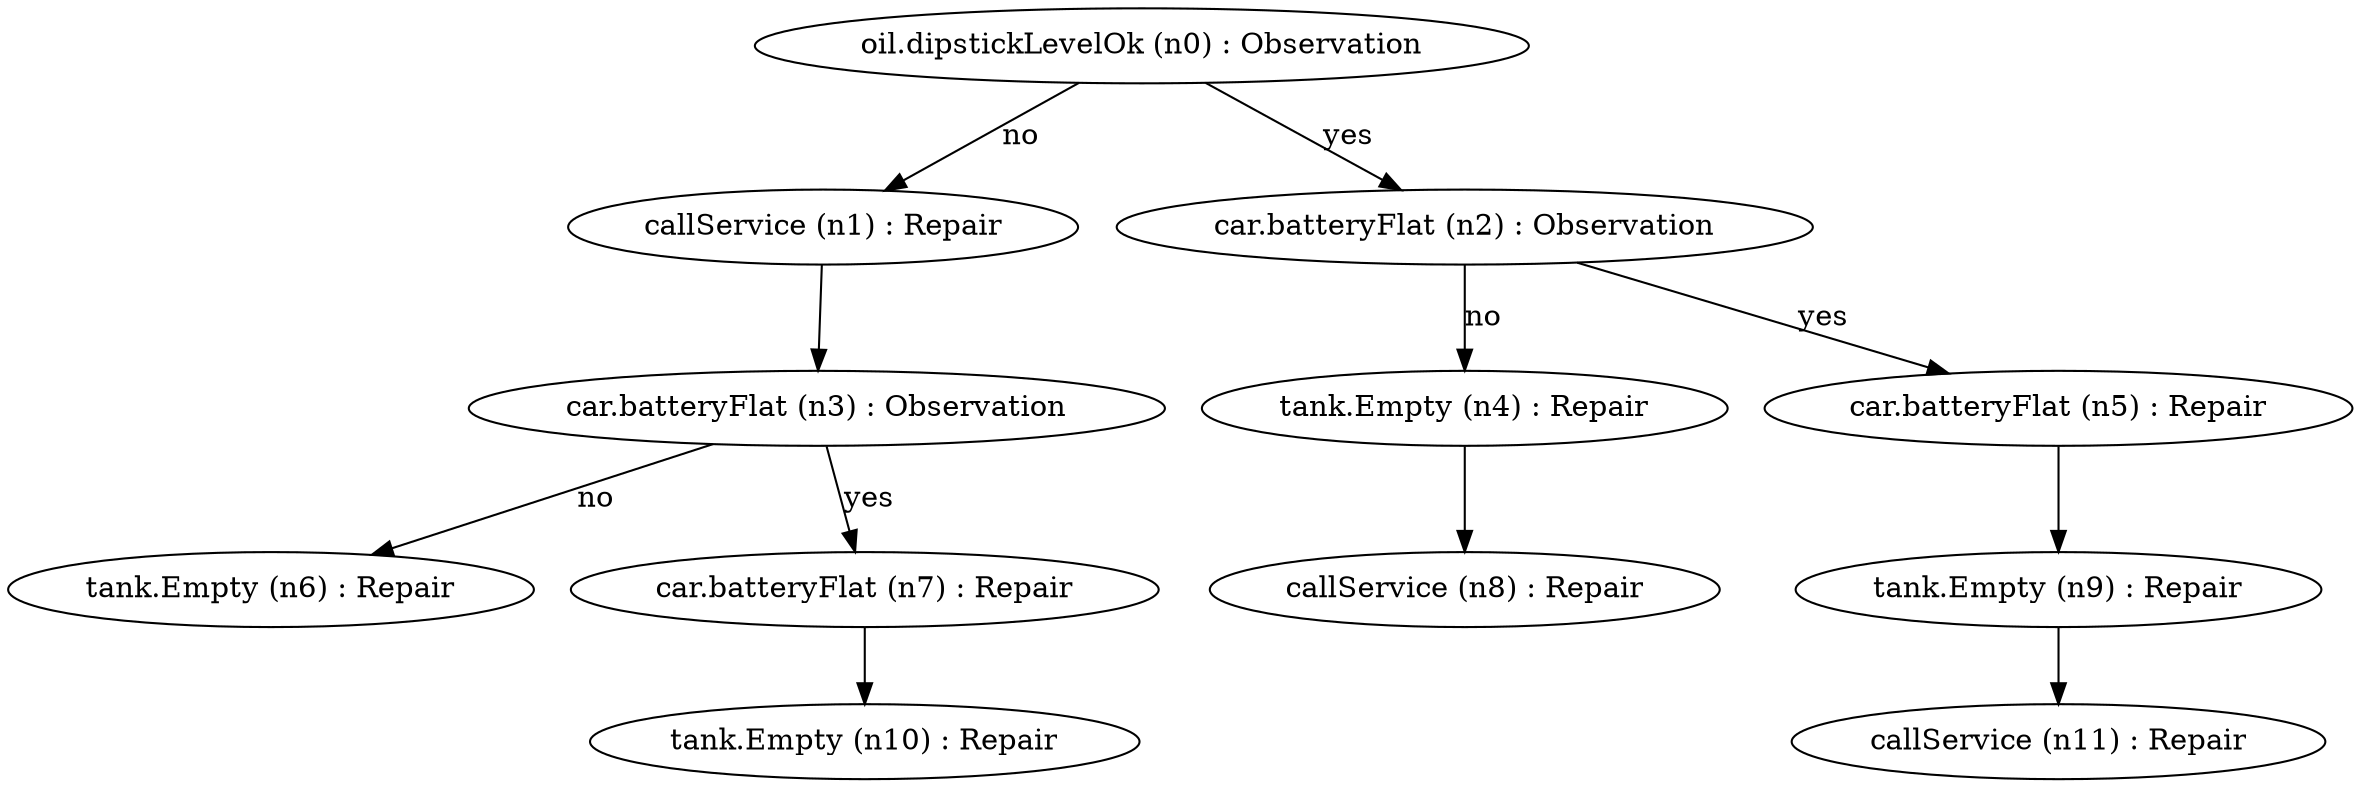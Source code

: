 digraph {
	0 [label="oil.dipstickLevelOk (n0) : Observation"]
	1 [label="callService (n1) : Repair"]
	2 [label="car.batteryFlat (n2) : Observation"]
	3 [label="car.batteryFlat (n3) : Observation"]
	4 [label="tank.Empty (n4) : Repair"]
	5 [label="car.batteryFlat (n5) : Repair"]
	6 [label="tank.Empty (n6) : Repair"]
	7 [label="car.batteryFlat (n7) : Repair"]
	8 [label="callService (n8) : Repair"]
	9 [label="tank.Empty (n9) : Repair"]
	10 [label="tank.Empty (n10) : Repair"]
	11 [label="callService (n11) : Repair"]
	0 -> 2 [label=yes]
	0 -> 1 [label=no]
	1 -> 3 [label=""]
	2 -> 5 [label=yes]
	2 -> 4 [label=no]
	3 -> 7 [label=yes]
	3 -> 6 [label=no]
	4 -> 8 [label=""]
	5 -> 9 [label=""]
	7 -> 10 [label=""]
	9 -> 11 [label=""]
}
